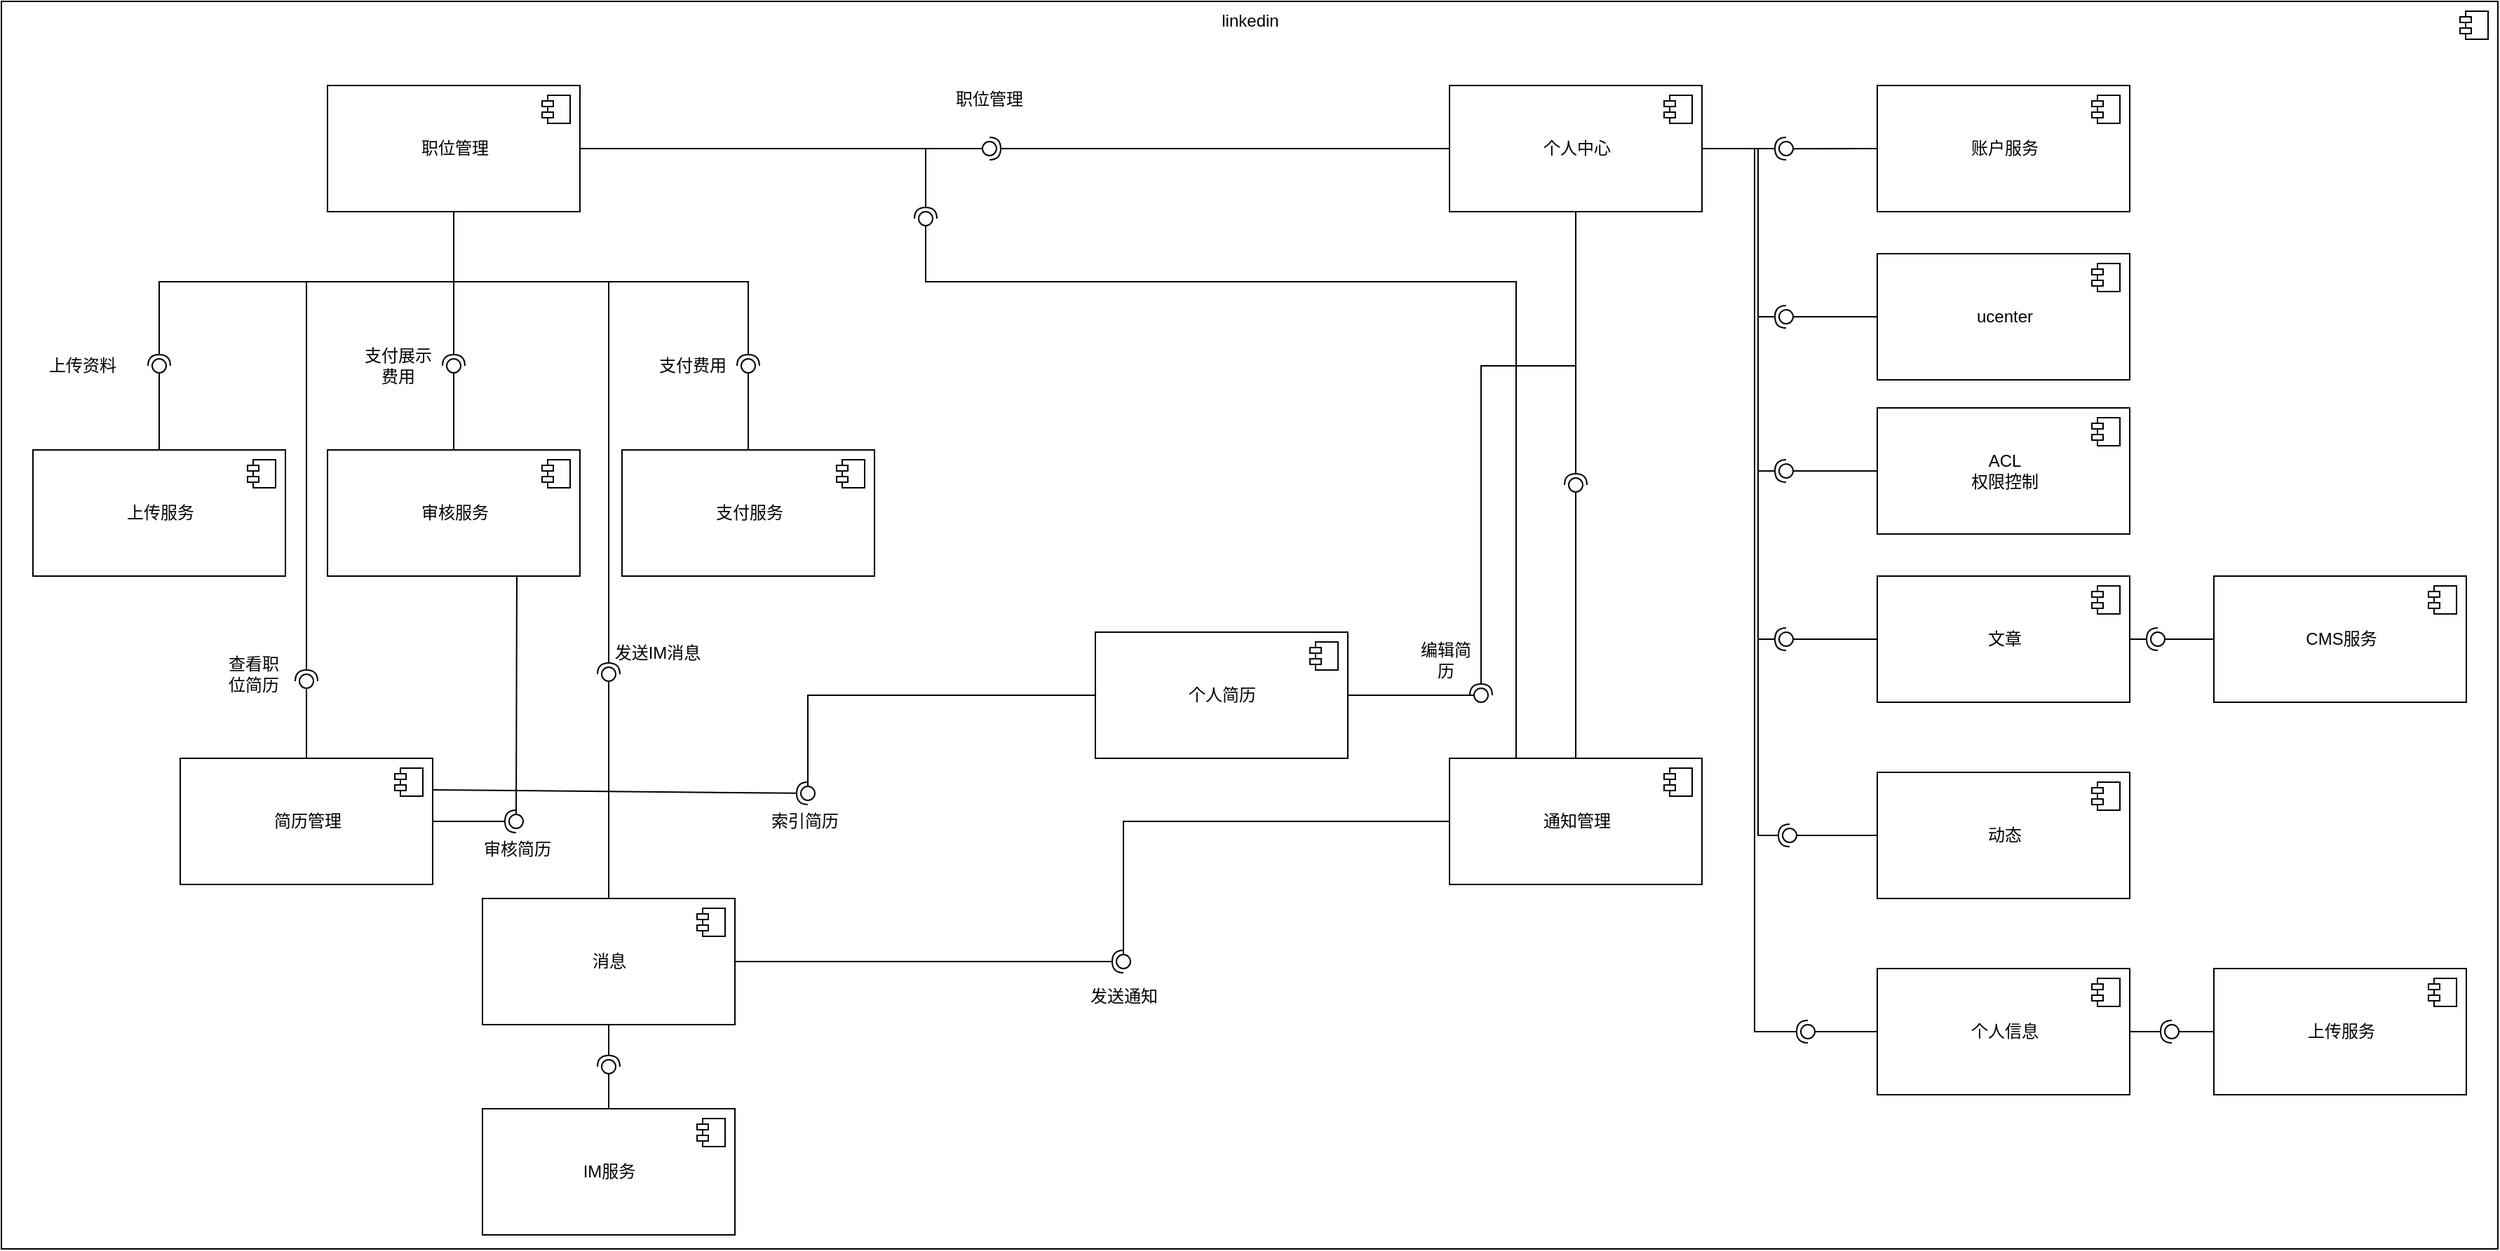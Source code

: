 <mxfile version="12.2.3" type="github" pages="1"><diagram id="pkc7CdI3vlZ87QDm7RWg" name="第 1 页"><mxGraphModel dx="2330" dy="1338" grid="1" gridSize="10" guides="1" tooltips="1" connect="1" arrows="1" fold="1" page="1" pageScale="1" pageWidth="3300" pageHeight="4681" math="0" shadow="0"><root><mxCell id="0"/><mxCell id="1" parent="0"/><mxCell id="NTapEyhdNC2iQy9_ilN--3" value="" style="html=1;" vertex="1" parent="1"><mxGeometry x="470" y="170" width="1780" height="890" as="geometry"/></mxCell><mxCell id="NTapEyhdNC2iQy9_ilN--4" value="" style="shape=component;jettyWidth=8;jettyHeight=4;" vertex="1" parent="NTapEyhdNC2iQy9_ilN--3"><mxGeometry x="1" width="20" height="20" relative="1" as="geometry"><mxPoint x="-27" y="7" as="offset"/></mxGeometry></mxCell><mxCell id="NTapEyhdNC2iQy9_ilN--5" value="linkedin" style="text;html=1;strokeColor=none;fillColor=none;align=center;verticalAlign=middle;whiteSpace=wrap;rounded=0;" vertex="1" parent="NTapEyhdNC2iQy9_ilN--3"><mxGeometry x="861.746" width="56.508" height="28.254" as="geometry"/></mxCell><mxCell id="NTapEyhdNC2iQy9_ilN--8" value="职位管理" style="html=1;" vertex="1" parent="NTapEyhdNC2iQy9_ilN--3"><mxGeometry x="232.5" y="60" width="180" height="90" as="geometry"/></mxCell><mxCell id="NTapEyhdNC2iQy9_ilN--9" value="" style="shape=component;jettyWidth=8;jettyHeight=4;" vertex="1" parent="NTapEyhdNC2iQy9_ilN--8"><mxGeometry x="1" width="20" height="20" relative="1" as="geometry"><mxPoint x="-27" y="7" as="offset"/></mxGeometry></mxCell><mxCell id="NTapEyhdNC2iQy9_ilN--10" value="上传服务" style="html=1;" vertex="1" parent="NTapEyhdNC2iQy9_ilN--3"><mxGeometry x="22.5" y="320" width="180" height="90" as="geometry"/></mxCell><mxCell id="NTapEyhdNC2iQy9_ilN--11" value="" style="shape=component;jettyWidth=8;jettyHeight=4;" vertex="1" parent="NTapEyhdNC2iQy9_ilN--10"><mxGeometry x="1" width="20" height="20" relative="1" as="geometry"><mxPoint x="-27" y="7" as="offset"/></mxGeometry></mxCell><mxCell id="NTapEyhdNC2iQy9_ilN--12" value="" style="rounded=0;orthogonalLoop=1;jettySize=auto;html=1;endArrow=none;endFill=0;exitX=0.5;exitY=0;exitDx=0;exitDy=0;" edge="1" target="NTapEyhdNC2iQy9_ilN--14" parent="NTapEyhdNC2iQy9_ilN--3" source="NTapEyhdNC2iQy9_ilN--10"><mxGeometry relative="1" as="geometry"><mxPoint x="92.5" y="260" as="sourcePoint"/></mxGeometry></mxCell><mxCell id="NTapEyhdNC2iQy9_ilN--13" value="" style="rounded=0;orthogonalLoop=1;jettySize=auto;html=1;endArrow=halfCircle;endFill=0;entryX=0.5;entryY=0.5;entryDx=0;entryDy=0;endSize=6;strokeWidth=1;exitX=0.5;exitY=1;exitDx=0;exitDy=0;edgeStyle=orthogonalEdgeStyle;" edge="1" target="NTapEyhdNC2iQy9_ilN--14" parent="NTapEyhdNC2iQy9_ilN--3" source="NTapEyhdNC2iQy9_ilN--8"><mxGeometry relative="1" as="geometry"><mxPoint x="132.5" y="260" as="sourcePoint"/><Array as="points"><mxPoint x="322" y="200"/><mxPoint x="113" y="200"/></Array></mxGeometry></mxCell><mxCell id="NTapEyhdNC2iQy9_ilN--14" value="" style="ellipse;whiteSpace=wrap;html=1;fontFamily=Helvetica;fontSize=12;fontColor=#000000;align=center;strokeColor=#000000;fillColor=#ffffff;points=[];aspect=fixed;resizable=0;" vertex="1" parent="NTapEyhdNC2iQy9_ilN--3"><mxGeometry x="107.5" y="255" width="10" height="10" as="geometry"/></mxCell><mxCell id="NTapEyhdNC2iQy9_ilN--15" value="审核服务" style="html=1;" vertex="1" parent="NTapEyhdNC2iQy9_ilN--3"><mxGeometry x="232.5" y="320" width="180" height="90" as="geometry"/></mxCell><mxCell id="NTapEyhdNC2iQy9_ilN--16" value="" style="shape=component;jettyWidth=8;jettyHeight=4;" vertex="1" parent="NTapEyhdNC2iQy9_ilN--15"><mxGeometry x="1" width="20" height="20" relative="1" as="geometry"><mxPoint x="-27" y="7" as="offset"/></mxGeometry></mxCell><mxCell id="NTapEyhdNC2iQy9_ilN--19" value="支付服务" style="html=1;" vertex="1" parent="NTapEyhdNC2iQy9_ilN--3"><mxGeometry x="442.5" y="320" width="180" height="90" as="geometry"/></mxCell><mxCell id="NTapEyhdNC2iQy9_ilN--20" value="" style="shape=component;jettyWidth=8;jettyHeight=4;" vertex="1" parent="NTapEyhdNC2iQy9_ilN--19"><mxGeometry x="1" width="20" height="20" relative="1" as="geometry"><mxPoint x="-27" y="7" as="offset"/></mxGeometry></mxCell><mxCell id="NTapEyhdNC2iQy9_ilN--21" value="" style="rounded=0;orthogonalLoop=1;jettySize=auto;html=1;endArrow=none;endFill=0;exitX=0.5;exitY=0;exitDx=0;exitDy=0;" edge="1" target="NTapEyhdNC2iQy9_ilN--23" parent="NTapEyhdNC2iQy9_ilN--3" source="NTapEyhdNC2iQy9_ilN--15"><mxGeometry relative="1" as="geometry"><mxPoint x="302.5" y="260" as="sourcePoint"/></mxGeometry></mxCell><mxCell id="NTapEyhdNC2iQy9_ilN--22" value="" style="rounded=0;orthogonalLoop=1;jettySize=auto;html=1;endArrow=halfCircle;endFill=0;entryX=0.5;entryY=0.5;entryDx=0;entryDy=0;endSize=6;strokeWidth=1;exitX=0.5;exitY=1;exitDx=0;exitDy=0;" edge="1" target="NTapEyhdNC2iQy9_ilN--23" parent="NTapEyhdNC2iQy9_ilN--3" source="NTapEyhdNC2iQy9_ilN--8"><mxGeometry relative="1" as="geometry"><mxPoint x="342.5" y="260" as="sourcePoint"/></mxGeometry></mxCell><mxCell id="NTapEyhdNC2iQy9_ilN--23" value="" style="ellipse;whiteSpace=wrap;html=1;fontFamily=Helvetica;fontSize=12;fontColor=#000000;align=center;strokeColor=#000000;fillColor=#ffffff;points=[];aspect=fixed;resizable=0;" vertex="1" parent="NTapEyhdNC2iQy9_ilN--3"><mxGeometry x="317.5" y="255" width="10" height="10" as="geometry"/></mxCell><mxCell id="NTapEyhdNC2iQy9_ilN--24" value="" style="rounded=0;orthogonalLoop=1;jettySize=auto;html=1;endArrow=none;endFill=0;exitX=0.5;exitY=0;exitDx=0;exitDy=0;" edge="1" target="NTapEyhdNC2iQy9_ilN--26" parent="NTapEyhdNC2iQy9_ilN--3" source="NTapEyhdNC2iQy9_ilN--19"><mxGeometry relative="1" as="geometry"><mxPoint x="512.5" y="260" as="sourcePoint"/></mxGeometry></mxCell><mxCell id="NTapEyhdNC2iQy9_ilN--25" value="" style="rounded=0;orthogonalLoop=1;jettySize=auto;html=1;endArrow=halfCircle;endFill=0;entryX=0.5;entryY=0.5;entryDx=0;entryDy=0;endSize=6;strokeWidth=1;exitX=0.5;exitY=1;exitDx=0;exitDy=0;edgeStyle=orthogonalEdgeStyle;" edge="1" target="NTapEyhdNC2iQy9_ilN--26" parent="NTapEyhdNC2iQy9_ilN--3" source="NTapEyhdNC2iQy9_ilN--8"><mxGeometry relative="1" as="geometry"><mxPoint x="552.5" y="260" as="sourcePoint"/><Array as="points"><mxPoint x="322" y="200"/><mxPoint x="533" y="200"/></Array></mxGeometry></mxCell><mxCell id="NTapEyhdNC2iQy9_ilN--26" value="" style="ellipse;whiteSpace=wrap;html=1;fontFamily=Helvetica;fontSize=12;fontColor=#000000;align=center;strokeColor=#000000;fillColor=#ffffff;points=[];aspect=fixed;resizable=0;" vertex="1" parent="NTapEyhdNC2iQy9_ilN--3"><mxGeometry x="527.5" y="255" width="10" height="10" as="geometry"/></mxCell><mxCell id="NTapEyhdNC2iQy9_ilN--27" value="支付展示&lt;br&gt;费用" style="text;html=1;strokeColor=none;fillColor=none;align=center;verticalAlign=middle;whiteSpace=wrap;rounded=0;" vertex="1" parent="NTapEyhdNC2iQy9_ilN--3"><mxGeometry x="247.5" y="250" width="70" height="20" as="geometry"/></mxCell><mxCell id="NTapEyhdNC2iQy9_ilN--31" value="支付费用" style="text;html=1;strokeColor=none;fillColor=none;align=center;verticalAlign=middle;whiteSpace=wrap;rounded=0;" vertex="1" parent="NTapEyhdNC2iQy9_ilN--3"><mxGeometry x="457.5" y="250" width="70" height="20" as="geometry"/></mxCell><mxCell id="NTapEyhdNC2iQy9_ilN--45" value="" style="rounded=0;orthogonalLoop=1;jettySize=auto;html=1;endArrow=none;endFill=0;exitX=1;exitY=0.5;exitDx=0;exitDy=0;" edge="1" target="NTapEyhdNC2iQy9_ilN--47" parent="NTapEyhdNC2iQy9_ilN--3" source="NTapEyhdNC2iQy9_ilN--8"><mxGeometry relative="1" as="geometry"><mxPoint x="547.5" y="105" as="sourcePoint"/></mxGeometry></mxCell><mxCell id="NTapEyhdNC2iQy9_ilN--46" value="" style="rounded=0;orthogonalLoop=1;jettySize=auto;html=1;endArrow=halfCircle;endFill=0;entryX=0.5;entryY=0.5;entryDx=0;entryDy=0;endSize=6;strokeWidth=1;exitX=0;exitY=0.5;exitDx=0;exitDy=0;" edge="1" target="NTapEyhdNC2iQy9_ilN--47" parent="NTapEyhdNC2iQy9_ilN--3" source="NTapEyhdNC2iQy9_ilN--49"><mxGeometry relative="1" as="geometry"><mxPoint x="722.5" y="105" as="sourcePoint"/></mxGeometry></mxCell><mxCell id="NTapEyhdNC2iQy9_ilN--47" value="" style="ellipse;whiteSpace=wrap;html=1;fontFamily=Helvetica;fontSize=12;fontColor=#000000;align=center;strokeColor=#000000;fillColor=#ffffff;points=[];aspect=fixed;resizable=0;" vertex="1" parent="NTapEyhdNC2iQy9_ilN--3"><mxGeometry x="699.5" y="100" width="10" height="10" as="geometry"/></mxCell><mxCell id="NTapEyhdNC2iQy9_ilN--49" value="个人中心" style="html=1;" vertex="1" parent="NTapEyhdNC2iQy9_ilN--3"><mxGeometry x="1032.5" y="60" width="180" height="90" as="geometry"/></mxCell><mxCell id="NTapEyhdNC2iQy9_ilN--50" value="" style="shape=component;jettyWidth=8;jettyHeight=4;" vertex="1" parent="NTapEyhdNC2iQy9_ilN--49"><mxGeometry x="1" width="20" height="20" relative="1" as="geometry"><mxPoint x="-27" y="7" as="offset"/></mxGeometry></mxCell><mxCell id="NTapEyhdNC2iQy9_ilN--54" value="账户服务" style="html=1;" vertex="1" parent="NTapEyhdNC2iQy9_ilN--3"><mxGeometry x="1337.5" y="60" width="180" height="90" as="geometry"/></mxCell><mxCell id="NTapEyhdNC2iQy9_ilN--55" value="" style="shape=component;jettyWidth=8;jettyHeight=4;" vertex="1" parent="NTapEyhdNC2iQy9_ilN--54"><mxGeometry x="1" width="20" height="20" relative="1" as="geometry"><mxPoint x="-27" y="7" as="offset"/></mxGeometry></mxCell><mxCell id="NTapEyhdNC2iQy9_ilN--58" value="ucenter" style="html=1;" vertex="1" parent="NTapEyhdNC2iQy9_ilN--3"><mxGeometry x="1337.5" y="180" width="180" height="90" as="geometry"/></mxCell><mxCell id="NTapEyhdNC2iQy9_ilN--59" value="" style="shape=component;jettyWidth=8;jettyHeight=4;" vertex="1" parent="NTapEyhdNC2iQy9_ilN--58"><mxGeometry x="1" width="20" height="20" relative="1" as="geometry"><mxPoint x="-27" y="7" as="offset"/></mxGeometry></mxCell><mxCell id="NTapEyhdNC2iQy9_ilN--56" value="ACL&lt;br&gt;权限控制" style="html=1;" vertex="1" parent="NTapEyhdNC2iQy9_ilN--3"><mxGeometry x="1337.5" y="290" width="180" height="90" as="geometry"/></mxCell><mxCell id="NTapEyhdNC2iQy9_ilN--57" value="" style="shape=component;jettyWidth=8;jettyHeight=4;" vertex="1" parent="NTapEyhdNC2iQy9_ilN--56"><mxGeometry x="1" width="20" height="20" relative="1" as="geometry"><mxPoint x="-27" y="7" as="offset"/></mxGeometry></mxCell><mxCell id="NTapEyhdNC2iQy9_ilN--60" value="" style="rounded=0;orthogonalLoop=1;jettySize=auto;html=1;endArrow=none;endFill=0;exitX=0;exitY=0.5;exitDx=0;exitDy=0;" edge="1" target="NTapEyhdNC2iQy9_ilN--62" parent="NTapEyhdNC2iQy9_ilN--3" source="NTapEyhdNC2iQy9_ilN--54"><mxGeometry relative="1" as="geometry"><mxPoint x="1257.5" y="125" as="sourcePoint"/></mxGeometry></mxCell><mxCell id="NTapEyhdNC2iQy9_ilN--61" value="" style="rounded=0;orthogonalLoop=1;jettySize=auto;html=1;endArrow=halfCircle;endFill=0;entryX=0.5;entryY=0.5;entryDx=0;entryDy=0;endSize=6;strokeWidth=1;exitX=1;exitY=0.5;exitDx=0;exitDy=0;" edge="1" target="NTapEyhdNC2iQy9_ilN--62" parent="NTapEyhdNC2iQy9_ilN--3" source="NTapEyhdNC2iQy9_ilN--49"><mxGeometry relative="1" as="geometry"><mxPoint x="1312.5" y="125" as="sourcePoint"/></mxGeometry></mxCell><mxCell id="NTapEyhdNC2iQy9_ilN--62" value="" style="ellipse;whiteSpace=wrap;html=1;fontFamily=Helvetica;fontSize=12;fontColor=#000000;align=center;strokeColor=#000000;fillColor=#ffffff;points=[];aspect=fixed;resizable=0;" vertex="1" parent="NTapEyhdNC2iQy9_ilN--3"><mxGeometry x="1267.5" y="100" width="10" height="10" as="geometry"/></mxCell><mxCell id="NTapEyhdNC2iQy9_ilN--63" value="" style="rounded=0;orthogonalLoop=1;jettySize=auto;html=1;endArrow=none;endFill=0;exitX=0;exitY=0.5;exitDx=0;exitDy=0;" edge="1" target="NTapEyhdNC2iQy9_ilN--65" parent="NTapEyhdNC2iQy9_ilN--3" source="NTapEyhdNC2iQy9_ilN--58"><mxGeometry relative="1" as="geometry"><mxPoint x="1252.5" y="225" as="sourcePoint"/></mxGeometry></mxCell><mxCell id="NTapEyhdNC2iQy9_ilN--64" value="" style="rounded=0;orthogonalLoop=1;jettySize=auto;html=1;endArrow=halfCircle;endFill=0;entryX=0.5;entryY=0.5;entryDx=0;entryDy=0;endSize=6;strokeWidth=1;exitX=1;exitY=0.5;exitDx=0;exitDy=0;edgeStyle=orthogonalEdgeStyle;" edge="1" target="NTapEyhdNC2iQy9_ilN--65" parent="NTapEyhdNC2iQy9_ilN--3" source="NTapEyhdNC2iQy9_ilN--49"><mxGeometry relative="1" as="geometry"><mxPoint x="1307.5" y="225" as="sourcePoint"/><Array as="points"><mxPoint x="1252.5" y="105"/><mxPoint x="1252.5" y="225"/></Array></mxGeometry></mxCell><mxCell id="NTapEyhdNC2iQy9_ilN--65" value="" style="ellipse;whiteSpace=wrap;html=1;fontFamily=Helvetica;fontSize=12;fontColor=#000000;align=center;strokeColor=#000000;fillColor=#ffffff;points=[];aspect=fixed;resizable=0;" vertex="1" parent="NTapEyhdNC2iQy9_ilN--3"><mxGeometry x="1267.5" y="220" width="10" height="10" as="geometry"/></mxCell><mxCell id="NTapEyhdNC2iQy9_ilN--66" value="" style="rounded=0;orthogonalLoop=1;jettySize=auto;html=1;endArrow=none;endFill=0;exitX=0;exitY=0.5;exitDx=0;exitDy=0;" edge="1" target="NTapEyhdNC2iQy9_ilN--68" parent="NTapEyhdNC2iQy9_ilN--3" source="NTapEyhdNC2iQy9_ilN--56"><mxGeometry relative="1" as="geometry"><mxPoint x="1257.5" y="345" as="sourcePoint"/></mxGeometry></mxCell><mxCell id="NTapEyhdNC2iQy9_ilN--67" value="" style="rounded=0;orthogonalLoop=1;jettySize=auto;html=1;endArrow=halfCircle;endFill=0;entryX=0.5;entryY=0.5;entryDx=0;entryDy=0;endSize=6;strokeWidth=1;exitX=1;exitY=0.5;exitDx=0;exitDy=0;edgeStyle=orthogonalEdgeStyle;" edge="1" target="NTapEyhdNC2iQy9_ilN--68" parent="NTapEyhdNC2iQy9_ilN--3" source="NTapEyhdNC2iQy9_ilN--49"><mxGeometry relative="1" as="geometry"><mxPoint x="1312.5" y="345" as="sourcePoint"/><Array as="points"><mxPoint x="1252.5" y="105"/><mxPoint x="1252.5" y="335"/></Array></mxGeometry></mxCell><mxCell id="NTapEyhdNC2iQy9_ilN--68" value="" style="ellipse;whiteSpace=wrap;html=1;fontFamily=Helvetica;fontSize=12;fontColor=#000000;align=center;strokeColor=#000000;fillColor=#ffffff;points=[];aspect=fixed;resizable=0;" vertex="1" parent="NTapEyhdNC2iQy9_ilN--3"><mxGeometry x="1267.5" y="330" width="10" height="10" as="geometry"/></mxCell><mxCell id="NTapEyhdNC2iQy9_ilN--69" value="文章" style="html=1;" vertex="1" parent="NTapEyhdNC2iQy9_ilN--3"><mxGeometry x="1337.5" y="410" width="180" height="90" as="geometry"/></mxCell><mxCell id="NTapEyhdNC2iQy9_ilN--70" value="" style="shape=component;jettyWidth=8;jettyHeight=4;" vertex="1" parent="NTapEyhdNC2iQy9_ilN--69"><mxGeometry x="1" width="20" height="20" relative="1" as="geometry"><mxPoint x="-27" y="7" as="offset"/></mxGeometry></mxCell><mxCell id="NTapEyhdNC2iQy9_ilN--71" value="" style="rounded=0;orthogonalLoop=1;jettySize=auto;html=1;endArrow=none;endFill=0;exitX=0;exitY=0.5;exitDx=0;exitDy=0;" edge="1" target="NTapEyhdNC2iQy9_ilN--73" parent="NTapEyhdNC2iQy9_ilN--3" source="NTapEyhdNC2iQy9_ilN--69"><mxGeometry relative="1" as="geometry"><mxPoint x="1257.5" y="450" as="sourcePoint"/></mxGeometry></mxCell><mxCell id="NTapEyhdNC2iQy9_ilN--72" value="" style="rounded=0;orthogonalLoop=1;jettySize=auto;html=1;endArrow=halfCircle;endFill=0;entryX=0.5;entryY=0.5;entryDx=0;entryDy=0;endSize=6;strokeWidth=1;exitX=1;exitY=0.5;exitDx=0;exitDy=0;edgeStyle=orthogonalEdgeStyle;" edge="1" target="NTapEyhdNC2iQy9_ilN--73" parent="NTapEyhdNC2iQy9_ilN--3" source="NTapEyhdNC2iQy9_ilN--49"><mxGeometry relative="1" as="geometry"><mxPoint x="1312.5" y="450" as="sourcePoint"/><Array as="points"><mxPoint x="1252.5" y="105"/><mxPoint x="1252.5" y="455"/></Array></mxGeometry></mxCell><mxCell id="NTapEyhdNC2iQy9_ilN--73" value="" style="ellipse;whiteSpace=wrap;html=1;fontFamily=Helvetica;fontSize=12;fontColor=#000000;align=center;strokeColor=#000000;fillColor=#ffffff;points=[];aspect=fixed;resizable=0;" vertex="1" parent="NTapEyhdNC2iQy9_ilN--3"><mxGeometry x="1267.5" y="450" width="10" height="10" as="geometry"/></mxCell><mxCell id="NTapEyhdNC2iQy9_ilN--74" value="CMS服务" style="html=1;" vertex="1" parent="NTapEyhdNC2iQy9_ilN--3"><mxGeometry x="1577.5" y="410" width="180" height="90" as="geometry"/></mxCell><mxCell id="NTapEyhdNC2iQy9_ilN--75" value="" style="shape=component;jettyWidth=8;jettyHeight=4;" vertex="1" parent="NTapEyhdNC2iQy9_ilN--74"><mxGeometry x="1" width="20" height="20" relative="1" as="geometry"><mxPoint x="-27" y="7" as="offset"/></mxGeometry></mxCell><mxCell id="NTapEyhdNC2iQy9_ilN--76" value="" style="rounded=0;orthogonalLoop=1;jettySize=auto;html=1;endArrow=none;endFill=0;exitX=0;exitY=0.5;exitDx=0;exitDy=0;" edge="1" target="NTapEyhdNC2iQy9_ilN--78" parent="NTapEyhdNC2iQy9_ilN--3" source="NTapEyhdNC2iQy9_ilN--74"><mxGeometry relative="1" as="geometry"><mxPoint x="1532.5" y="535" as="sourcePoint"/></mxGeometry></mxCell><mxCell id="NTapEyhdNC2iQy9_ilN--77" value="" style="rounded=0;orthogonalLoop=1;jettySize=auto;html=1;endArrow=halfCircle;endFill=0;entryX=0.5;entryY=0.5;entryDx=0;entryDy=0;endSize=6;strokeWidth=1;exitX=1;exitY=0.5;exitDx=0;exitDy=0;" edge="1" target="NTapEyhdNC2iQy9_ilN--78" parent="NTapEyhdNC2iQy9_ilN--3" source="NTapEyhdNC2iQy9_ilN--69"><mxGeometry relative="1" as="geometry"><mxPoint x="1572.5" y="535" as="sourcePoint"/></mxGeometry></mxCell><mxCell id="NTapEyhdNC2iQy9_ilN--78" value="" style="ellipse;whiteSpace=wrap;html=1;fontFamily=Helvetica;fontSize=12;fontColor=#000000;align=center;strokeColor=#000000;fillColor=#ffffff;points=[];aspect=fixed;resizable=0;" vertex="1" parent="NTapEyhdNC2iQy9_ilN--3"><mxGeometry x="1532.5" y="450" width="10" height="10" as="geometry"/></mxCell><mxCell id="NTapEyhdNC2iQy9_ilN--79" value="动态" style="html=1;" vertex="1" parent="NTapEyhdNC2iQy9_ilN--3"><mxGeometry x="1337.5" y="550" width="180" height="90" as="geometry"/></mxCell><mxCell id="NTapEyhdNC2iQy9_ilN--80" value="" style="shape=component;jettyWidth=8;jettyHeight=4;" vertex="1" parent="NTapEyhdNC2iQy9_ilN--79"><mxGeometry x="1" width="20" height="20" relative="1" as="geometry"><mxPoint x="-27" y="7" as="offset"/></mxGeometry></mxCell><mxCell id="NTapEyhdNC2iQy9_ilN--81" value="" style="rounded=0;orthogonalLoop=1;jettySize=auto;html=1;endArrow=none;endFill=0;exitX=0;exitY=0.5;exitDx=0;exitDy=0;" edge="1" target="NTapEyhdNC2iQy9_ilN--83" parent="NTapEyhdNC2iQy9_ilN--3" source="NTapEyhdNC2iQy9_ilN--79"><mxGeometry relative="1" as="geometry"><mxPoint x="1237.5" y="595" as="sourcePoint"/></mxGeometry></mxCell><mxCell id="NTapEyhdNC2iQy9_ilN--82" value="" style="rounded=0;orthogonalLoop=1;jettySize=auto;html=1;endArrow=halfCircle;endFill=0;entryX=0.5;entryY=0.5;entryDx=0;entryDy=0;endSize=6;strokeWidth=1;exitX=1;exitY=0.5;exitDx=0;exitDy=0;edgeStyle=orthogonalEdgeStyle;" edge="1" target="NTapEyhdNC2iQy9_ilN--83" parent="NTapEyhdNC2iQy9_ilN--3" source="NTapEyhdNC2iQy9_ilN--49"><mxGeometry relative="1" as="geometry"><mxPoint x="1277.5" y="595" as="sourcePoint"/><Array as="points"><mxPoint x="1252.5" y="105"/><mxPoint x="1252.5" y="595"/></Array></mxGeometry></mxCell><mxCell id="NTapEyhdNC2iQy9_ilN--83" value="" style="ellipse;whiteSpace=wrap;html=1;fontFamily=Helvetica;fontSize=12;fontColor=#000000;align=center;strokeColor=#000000;fillColor=#ffffff;points=[];aspect=fixed;resizable=0;" vertex="1" parent="NTapEyhdNC2iQy9_ilN--3"><mxGeometry x="1270" y="590" width="10" height="10" as="geometry"/></mxCell><mxCell id="NTapEyhdNC2iQy9_ilN--84" value="个人简历" style="html=1;" vertex="1" parent="NTapEyhdNC2iQy9_ilN--3"><mxGeometry x="780" y="450" width="180" height="90" as="geometry"/></mxCell><mxCell id="NTapEyhdNC2iQy9_ilN--85" value="" style="shape=component;jettyWidth=8;jettyHeight=4;" vertex="1" parent="NTapEyhdNC2iQy9_ilN--84"><mxGeometry x="1" width="20" height="20" relative="1" as="geometry"><mxPoint x="-27" y="7" as="offset"/></mxGeometry></mxCell><mxCell id="NTapEyhdNC2iQy9_ilN--86" value="" style="rounded=0;orthogonalLoop=1;jettySize=auto;html=1;endArrow=none;endFill=0;" edge="1" target="NTapEyhdNC2iQy9_ilN--88" parent="NTapEyhdNC2iQy9_ilN--3" source="NTapEyhdNC2iQy9_ilN--84"><mxGeometry relative="1" as="geometry"><mxPoint x="1002.5" y="230" as="sourcePoint"/></mxGeometry></mxCell><mxCell id="NTapEyhdNC2iQy9_ilN--87" value="" style="rounded=0;orthogonalLoop=1;jettySize=auto;html=1;endArrow=halfCircle;endFill=0;entryX=0.5;entryY=0.5;entryDx=0;entryDy=0;endSize=6;strokeWidth=1;exitX=0.5;exitY=1;exitDx=0;exitDy=0;edgeStyle=orthogonalEdgeStyle;" edge="1" target="NTapEyhdNC2iQy9_ilN--88" parent="NTapEyhdNC2iQy9_ilN--3" source="NTapEyhdNC2iQy9_ilN--49"><mxGeometry relative="1" as="geometry"><mxPoint x="1042.5" y="230" as="sourcePoint"/><Array as="points"><mxPoint x="1122" y="260"/><mxPoint x="1055" y="260"/></Array></mxGeometry></mxCell><mxCell id="NTapEyhdNC2iQy9_ilN--88" value="" style="ellipse;whiteSpace=wrap;html=1;fontFamily=Helvetica;fontSize=12;fontColor=#000000;align=center;strokeColor=#000000;fillColor=#ffffff;points=[];aspect=fixed;resizable=0;" vertex="1" parent="NTapEyhdNC2iQy9_ilN--3"><mxGeometry x="1050" y="490" width="10" height="10" as="geometry"/></mxCell><mxCell id="NTapEyhdNC2iQy9_ilN--92" value="通知管理" style="html=1;" vertex="1" parent="NTapEyhdNC2iQy9_ilN--3"><mxGeometry x="1032.5" y="540" width="180" height="90" as="geometry"/></mxCell><mxCell id="NTapEyhdNC2iQy9_ilN--93" value="" style="shape=component;jettyWidth=8;jettyHeight=4;" vertex="1" parent="NTapEyhdNC2iQy9_ilN--92"><mxGeometry x="1" width="20" height="20" relative="1" as="geometry"><mxPoint x="-27" y="7" as="offset"/></mxGeometry></mxCell><mxCell id="NTapEyhdNC2iQy9_ilN--94" value="" style="rounded=0;orthogonalLoop=1;jettySize=auto;html=1;endArrow=none;endFill=0;exitX=0.5;exitY=0;exitDx=0;exitDy=0;" edge="1" target="NTapEyhdNC2iQy9_ilN--96" parent="NTapEyhdNC2iQy9_ilN--3" source="NTapEyhdNC2iQy9_ilN--92"><mxGeometry relative="1" as="geometry"><mxPoint x="1102.5" y="545" as="sourcePoint"/></mxGeometry></mxCell><mxCell id="NTapEyhdNC2iQy9_ilN--95" value="" style="rounded=0;orthogonalLoop=1;jettySize=auto;html=1;endArrow=halfCircle;endFill=0;entryX=0.5;entryY=0.5;entryDx=0;entryDy=0;endSize=6;strokeWidth=1;exitX=0.5;exitY=1;exitDx=0;exitDy=0;" edge="1" target="NTapEyhdNC2iQy9_ilN--96" parent="NTapEyhdNC2iQy9_ilN--3" source="NTapEyhdNC2iQy9_ilN--49"><mxGeometry relative="1" as="geometry"><mxPoint x="1142.5" y="545" as="sourcePoint"/></mxGeometry></mxCell><mxCell id="NTapEyhdNC2iQy9_ilN--96" value="" style="ellipse;whiteSpace=wrap;html=1;fontFamily=Helvetica;fontSize=12;fontColor=#000000;align=center;strokeColor=#000000;fillColor=#ffffff;points=[];aspect=fixed;resizable=0;" vertex="1" parent="NTapEyhdNC2iQy9_ilN--3"><mxGeometry x="1117.5" y="340" width="10" height="10" as="geometry"/></mxCell><mxCell id="NTapEyhdNC2iQy9_ilN--97" value="简历管理" style="html=1;" vertex="1" parent="NTapEyhdNC2iQy9_ilN--3"><mxGeometry x="127.5" y="540" width="180" height="90" as="geometry"/></mxCell><mxCell id="NTapEyhdNC2iQy9_ilN--98" value="" style="shape=component;jettyWidth=8;jettyHeight=4;" vertex="1" parent="NTapEyhdNC2iQy9_ilN--97"><mxGeometry x="1" width="20" height="20" relative="1" as="geometry"><mxPoint x="-27" y="7" as="offset"/></mxGeometry></mxCell><mxCell id="NTapEyhdNC2iQy9_ilN--99" value="" style="rounded=0;orthogonalLoop=1;jettySize=auto;html=1;endArrow=none;endFill=0;exitX=0.5;exitY=0;exitDx=0;exitDy=0;" edge="1" target="NTapEyhdNC2iQy9_ilN--101" parent="NTapEyhdNC2iQy9_ilN--3" source="NTapEyhdNC2iQy9_ilN--97"><mxGeometry relative="1" as="geometry"><mxPoint x="192.5" y="485" as="sourcePoint"/></mxGeometry></mxCell><mxCell id="NTapEyhdNC2iQy9_ilN--100" value="" style="rounded=0;orthogonalLoop=1;jettySize=auto;html=1;endArrow=halfCircle;endFill=0;entryX=0.5;entryY=0.5;entryDx=0;entryDy=0;endSize=6;strokeWidth=1;exitX=0.5;exitY=1;exitDx=0;exitDy=0;edgeStyle=orthogonalEdgeStyle;" edge="1" target="NTapEyhdNC2iQy9_ilN--101" parent="NTapEyhdNC2iQy9_ilN--3" source="NTapEyhdNC2iQy9_ilN--8"><mxGeometry relative="1" as="geometry"><mxPoint x="232.5" y="485" as="sourcePoint"/><Array as="points"><mxPoint x="322.5" y="200"/><mxPoint x="217.5" y="200"/></Array></mxGeometry></mxCell><mxCell id="NTapEyhdNC2iQy9_ilN--101" value="" style="ellipse;whiteSpace=wrap;html=1;fontFamily=Helvetica;fontSize=12;fontColor=#000000;align=center;strokeColor=#000000;fillColor=#ffffff;points=[];aspect=fixed;resizable=0;" vertex="1" parent="NTapEyhdNC2iQy9_ilN--3"><mxGeometry x="212.5" y="480" width="10" height="10" as="geometry"/></mxCell><mxCell id="NTapEyhdNC2iQy9_ilN--104" value="" style="rounded=0;orthogonalLoop=1;jettySize=auto;html=1;endArrow=none;endFill=0;exitX=0.75;exitY=1;exitDx=0;exitDy=0;" edge="1" target="NTapEyhdNC2iQy9_ilN--106" parent="NTapEyhdNC2iQy9_ilN--3" source="NTapEyhdNC2iQy9_ilN--15"><mxGeometry relative="1" as="geometry"><mxPoint x="462.5" y="575" as="sourcePoint"/></mxGeometry></mxCell><mxCell id="NTapEyhdNC2iQy9_ilN--105" value="" style="rounded=0;orthogonalLoop=1;jettySize=auto;html=1;endArrow=halfCircle;endFill=0;entryX=0.5;entryY=0.5;entryDx=0;entryDy=0;endSize=6;strokeWidth=1;exitX=1;exitY=0.5;exitDx=0;exitDy=0;" edge="1" target="NTapEyhdNC2iQy9_ilN--106" parent="NTapEyhdNC2iQy9_ilN--3" source="NTapEyhdNC2iQy9_ilN--97"><mxGeometry relative="1" as="geometry"><mxPoint x="502.5" y="575" as="sourcePoint"/></mxGeometry></mxCell><mxCell id="NTapEyhdNC2iQy9_ilN--106" value="" style="ellipse;whiteSpace=wrap;html=1;fontFamily=Helvetica;fontSize=12;fontColor=#000000;align=center;strokeColor=#000000;fillColor=#ffffff;points=[];aspect=fixed;resizable=0;" vertex="1" parent="NTapEyhdNC2iQy9_ilN--3"><mxGeometry x="362" y="580" width="10" height="10" as="geometry"/></mxCell><mxCell id="NTapEyhdNC2iQy9_ilN--107" value="审核简历" style="text;html=1;strokeColor=none;fillColor=none;align=center;verticalAlign=middle;whiteSpace=wrap;rounded=0;" vertex="1" parent="NTapEyhdNC2iQy9_ilN--3"><mxGeometry x="327.5" y="595" width="80" height="20" as="geometry"/></mxCell><mxCell id="NTapEyhdNC2iQy9_ilN--108" value="职位管理" style="text;html=1;strokeColor=none;fillColor=none;align=center;verticalAlign=middle;whiteSpace=wrap;rounded=0;" vertex="1" parent="NTapEyhdNC2iQy9_ilN--3"><mxGeometry x="658" y="60" width="93" height="20" as="geometry"/></mxCell><mxCell id="NTapEyhdNC2iQy9_ilN--192" value="" style="rounded=0;orthogonalLoop=1;jettySize=auto;html=1;endArrow=none;endFill=0;exitX=0.5;exitY=0;exitDx=0;exitDy=0;edgeStyle=orthogonalEdgeStyle;" edge="1" target="NTapEyhdNC2iQy9_ilN--194" parent="NTapEyhdNC2iQy9_ilN--3" source="NTapEyhdNC2iQy9_ilN--92"><mxGeometry relative="1" as="geometry"><mxPoint x="652.5" y="425" as="sourcePoint"/><Array as="points"><mxPoint x="1080" y="540"/><mxPoint x="1080" y="200"/><mxPoint x="659" y="200"/></Array></mxGeometry></mxCell><mxCell id="NTapEyhdNC2iQy9_ilN--193" value="" style="rounded=0;orthogonalLoop=1;jettySize=auto;html=1;endArrow=halfCircle;endFill=0;entryX=0.5;entryY=0.5;entryDx=0;entryDy=0;endSize=6;strokeWidth=1;exitX=1;exitY=0.5;exitDx=0;exitDy=0;edgeStyle=orthogonalEdgeStyle;" edge="1" target="NTapEyhdNC2iQy9_ilN--194" parent="NTapEyhdNC2iQy9_ilN--3" source="NTapEyhdNC2iQy9_ilN--8"><mxGeometry relative="1" as="geometry"><mxPoint x="692.5" y="425" as="sourcePoint"/><Array as="points"><mxPoint x="658.5" y="105"/></Array></mxGeometry></mxCell><mxCell id="NTapEyhdNC2iQy9_ilN--194" value="" style="ellipse;whiteSpace=wrap;html=1;fontFamily=Helvetica;fontSize=12;fontColor=#000000;align=center;strokeColor=#000000;fillColor=#ffffff;points=[];aspect=fixed;resizable=0;" vertex="1" parent="NTapEyhdNC2iQy9_ilN--3"><mxGeometry x="654" y="150" width="10" height="10" as="geometry"/></mxCell><mxCell id="NTapEyhdNC2iQy9_ilN--28" value="上传资料" style="text;html=1;strokeColor=none;fillColor=none;align=center;verticalAlign=middle;whiteSpace=wrap;rounded=0;" vertex="1" parent="NTapEyhdNC2iQy9_ilN--3"><mxGeometry x="22.5" y="250" width="70" height="20" as="geometry"/></mxCell><mxCell id="NTapEyhdNC2iQy9_ilN--195" value="消息" style="html=1;" vertex="1" parent="NTapEyhdNC2iQy9_ilN--3"><mxGeometry x="343" y="640" width="180" height="90" as="geometry"/></mxCell><mxCell id="NTapEyhdNC2iQy9_ilN--196" value="" style="shape=component;jettyWidth=8;jettyHeight=4;" vertex="1" parent="NTapEyhdNC2iQy9_ilN--195"><mxGeometry x="1" width="20" height="20" relative="1" as="geometry"><mxPoint x="-27" y="7" as="offset"/></mxGeometry></mxCell><mxCell id="NTapEyhdNC2iQy9_ilN--197" value="IM服务" style="html=1;" vertex="1" parent="NTapEyhdNC2iQy9_ilN--3"><mxGeometry x="343" y="790" width="180" height="90" as="geometry"/></mxCell><mxCell id="NTapEyhdNC2iQy9_ilN--198" value="" style="shape=component;jettyWidth=8;jettyHeight=4;" vertex="1" parent="NTapEyhdNC2iQy9_ilN--197"><mxGeometry x="1" width="20" height="20" relative="1" as="geometry"><mxPoint x="-27" y="7" as="offset"/></mxGeometry></mxCell><mxCell id="NTapEyhdNC2iQy9_ilN--199" value="" style="rounded=0;orthogonalLoop=1;jettySize=auto;html=1;endArrow=none;endFill=0;exitX=0.5;exitY=0;exitDx=0;exitDy=0;" edge="1" target="NTapEyhdNC2iQy9_ilN--201" parent="NTapEyhdNC2iQy9_ilN--3" source="NTapEyhdNC2iQy9_ilN--197"><mxGeometry relative="1" as="geometry"><mxPoint x="423" y="760" as="sourcePoint"/></mxGeometry></mxCell><mxCell id="NTapEyhdNC2iQy9_ilN--200" value="" style="rounded=0;orthogonalLoop=1;jettySize=auto;html=1;endArrow=halfCircle;endFill=0;entryX=0.5;entryY=0.5;entryDx=0;entryDy=0;endSize=6;strokeWidth=1;exitX=0.5;exitY=1;exitDx=0;exitDy=0;" edge="1" target="NTapEyhdNC2iQy9_ilN--201" parent="NTapEyhdNC2iQy9_ilN--3" source="NTapEyhdNC2iQy9_ilN--195"><mxGeometry relative="1" as="geometry"><mxPoint x="463" y="760" as="sourcePoint"/></mxGeometry></mxCell><mxCell id="NTapEyhdNC2iQy9_ilN--201" value="" style="ellipse;whiteSpace=wrap;html=1;fontFamily=Helvetica;fontSize=12;fontColor=#000000;align=center;strokeColor=#000000;fillColor=#ffffff;points=[];aspect=fixed;resizable=0;" vertex="1" parent="NTapEyhdNC2iQy9_ilN--3"><mxGeometry x="428" y="755" width="10" height="10" as="geometry"/></mxCell><mxCell id="NTapEyhdNC2iQy9_ilN--202" value="" style="rounded=0;orthogonalLoop=1;jettySize=auto;html=1;endArrow=none;endFill=0;exitX=0.5;exitY=0;exitDx=0;exitDy=0;" edge="1" target="NTapEyhdNC2iQy9_ilN--204" parent="NTapEyhdNC2iQy9_ilN--3" source="NTapEyhdNC2iQy9_ilN--195"><mxGeometry relative="1" as="geometry"><mxPoint x="413" y="480" as="sourcePoint"/></mxGeometry></mxCell><mxCell id="NTapEyhdNC2iQy9_ilN--203" value="" style="rounded=0;orthogonalLoop=1;jettySize=auto;html=1;endArrow=halfCircle;endFill=0;entryX=0.5;entryY=0.5;entryDx=0;entryDy=0;endSize=6;strokeWidth=1;exitX=0.5;exitY=1;exitDx=0;exitDy=0;edgeStyle=orthogonalEdgeStyle;" edge="1" target="NTapEyhdNC2iQy9_ilN--204" parent="NTapEyhdNC2iQy9_ilN--3" source="NTapEyhdNC2iQy9_ilN--8"><mxGeometry relative="1" as="geometry"><mxPoint x="453" y="480" as="sourcePoint"/><Array as="points"><mxPoint x="322" y="200"/><mxPoint x="433" y="200"/></Array></mxGeometry></mxCell><mxCell id="NTapEyhdNC2iQy9_ilN--204" value="" style="ellipse;whiteSpace=wrap;html=1;fontFamily=Helvetica;fontSize=12;fontColor=#000000;align=center;strokeColor=#000000;fillColor=#ffffff;points=[];aspect=fixed;resizable=0;" vertex="1" parent="NTapEyhdNC2iQy9_ilN--3"><mxGeometry x="428" y="475" width="10" height="10" as="geometry"/></mxCell><mxCell id="NTapEyhdNC2iQy9_ilN--205" value="" style="rounded=0;orthogonalLoop=1;jettySize=auto;html=1;endArrow=none;endFill=0;exitX=0;exitY=0.5;exitDx=0;exitDy=0;edgeStyle=orthogonalEdgeStyle;" edge="1" target="NTapEyhdNC2iQy9_ilN--207" parent="NTapEyhdNC2iQy9_ilN--3" source="NTapEyhdNC2iQy9_ilN--92"><mxGeometry relative="1" as="geometry"><mxPoint x="780" y="685" as="sourcePoint"/></mxGeometry></mxCell><mxCell id="NTapEyhdNC2iQy9_ilN--206" value="" style="rounded=0;orthogonalLoop=1;jettySize=auto;html=1;endArrow=halfCircle;endFill=0;entryX=0.5;entryY=0.5;entryDx=0;entryDy=0;endSize=6;strokeWidth=1;exitX=1;exitY=0.5;exitDx=0;exitDy=0;" edge="1" target="NTapEyhdNC2iQy9_ilN--207" parent="NTapEyhdNC2iQy9_ilN--3" source="NTapEyhdNC2iQy9_ilN--195"><mxGeometry relative="1" as="geometry"><mxPoint x="830" y="685" as="sourcePoint"/></mxGeometry></mxCell><mxCell id="NTapEyhdNC2iQy9_ilN--207" value="" style="ellipse;whiteSpace=wrap;html=1;fontFamily=Helvetica;fontSize=12;fontColor=#000000;align=center;strokeColor=#000000;fillColor=#ffffff;points=[];aspect=fixed;resizable=0;" vertex="1" parent="NTapEyhdNC2iQy9_ilN--3"><mxGeometry x="795" y="680" width="10" height="10" as="geometry"/></mxCell><mxCell id="NTapEyhdNC2iQy9_ilN--209" value="发送通知" style="text;html=1;strokeColor=none;fillColor=none;align=center;verticalAlign=middle;whiteSpace=wrap;rounded=0;" vertex="1" parent="NTapEyhdNC2iQy9_ilN--3"><mxGeometry x="772.5" y="700" width="55" height="20" as="geometry"/></mxCell><mxCell id="NTapEyhdNC2iQy9_ilN--210" value="" style="rounded=0;orthogonalLoop=1;jettySize=auto;html=1;endArrow=none;endFill=0;exitX=0;exitY=0.5;exitDx=0;exitDy=0;edgeStyle=orthogonalEdgeStyle;" edge="1" target="NTapEyhdNC2iQy9_ilN--212" parent="NTapEyhdNC2iQy9_ilN--3" source="NTapEyhdNC2iQy9_ilN--84"><mxGeometry relative="1" as="geometry"><mxPoint x="550" y="550" as="sourcePoint"/></mxGeometry></mxCell><mxCell id="NTapEyhdNC2iQy9_ilN--211" value="" style="rounded=0;orthogonalLoop=1;jettySize=auto;html=1;endArrow=halfCircle;endFill=0;entryX=0.5;entryY=0.5;entryDx=0;entryDy=0;endSize=6;strokeWidth=1;exitX=1;exitY=0.25;exitDx=0;exitDy=0;" edge="1" target="NTapEyhdNC2iQy9_ilN--212" parent="NTapEyhdNC2iQy9_ilN--3" source="NTapEyhdNC2iQy9_ilN--97"><mxGeometry relative="1" as="geometry"><mxPoint x="590" y="550" as="sourcePoint"/></mxGeometry></mxCell><mxCell id="NTapEyhdNC2iQy9_ilN--212" value="" style="ellipse;whiteSpace=wrap;html=1;fontFamily=Helvetica;fontSize=12;fontColor=#000000;align=center;strokeColor=#000000;fillColor=#ffffff;points=[];aspect=fixed;resizable=0;" vertex="1" parent="NTapEyhdNC2iQy9_ilN--3"><mxGeometry x="570" y="560" width="10" height="10" as="geometry"/></mxCell><mxCell id="NTapEyhdNC2iQy9_ilN--213" value="索引简历" style="text;html=1;strokeColor=none;fillColor=none;align=center;verticalAlign=middle;whiteSpace=wrap;rounded=0;" vertex="1" parent="NTapEyhdNC2iQy9_ilN--3"><mxGeometry x="537.5" y="575" width="70" height="20" as="geometry"/></mxCell><mxCell id="NTapEyhdNC2iQy9_ilN--214" value="发送IM消息" style="text;html=1;strokeColor=none;fillColor=none;align=center;verticalAlign=middle;whiteSpace=wrap;rounded=0;" vertex="1" parent="NTapEyhdNC2iQy9_ilN--3"><mxGeometry x="433" y="455" width="70" height="20" as="geometry"/></mxCell><mxCell id="NTapEyhdNC2iQy9_ilN--215" value="查看职位简历" style="text;html=1;strokeColor=none;fillColor=none;align=center;verticalAlign=middle;whiteSpace=wrap;rounded=0;" vertex="1" parent="NTapEyhdNC2iQy9_ilN--3"><mxGeometry x="160" y="470" width="40" height="20" as="geometry"/></mxCell><mxCell id="NTapEyhdNC2iQy9_ilN--216" value="编辑简历" style="text;html=1;strokeColor=none;fillColor=none;align=center;verticalAlign=middle;whiteSpace=wrap;rounded=0;" vertex="1" parent="NTapEyhdNC2iQy9_ilN--3"><mxGeometry x="1010" y="460" width="40" height="20" as="geometry"/></mxCell><mxCell id="NTapEyhdNC2iQy9_ilN--217" value="个人信息" style="html=1;" vertex="1" parent="NTapEyhdNC2iQy9_ilN--3"><mxGeometry x="1337.5" y="690" width="180" height="90" as="geometry"/></mxCell><mxCell id="NTapEyhdNC2iQy9_ilN--218" value="" style="shape=component;jettyWidth=8;jettyHeight=4;" vertex="1" parent="NTapEyhdNC2iQy9_ilN--217"><mxGeometry x="1" width="20" height="20" relative="1" as="geometry"><mxPoint x="-27" y="7" as="offset"/></mxGeometry></mxCell><mxCell id="NTapEyhdNC2iQy9_ilN--222" value="" style="rounded=0;orthogonalLoop=1;jettySize=auto;html=1;endArrow=none;endFill=0;exitX=0;exitY=0.5;exitDx=0;exitDy=0;" edge="1" target="NTapEyhdNC2iQy9_ilN--224" parent="NTapEyhdNC2iQy9_ilN--3" source="NTapEyhdNC2iQy9_ilN--217"><mxGeometry relative="1" as="geometry"><mxPoint x="1268" y="735" as="sourcePoint"/></mxGeometry></mxCell><mxCell id="NTapEyhdNC2iQy9_ilN--223" value="" style="rounded=0;orthogonalLoop=1;jettySize=auto;html=1;endArrow=halfCircle;endFill=0;entryX=0.5;entryY=0.5;entryDx=0;entryDy=0;endSize=6;strokeWidth=1;exitX=1;exitY=0.5;exitDx=0;exitDy=0;edgeStyle=orthogonalEdgeStyle;" edge="1" target="NTapEyhdNC2iQy9_ilN--224" parent="NTapEyhdNC2iQy9_ilN--3" source="NTapEyhdNC2iQy9_ilN--49"><mxGeometry relative="1" as="geometry"><mxPoint x="1308" y="735" as="sourcePoint"/><Array as="points"><mxPoint x="1250" y="105"/><mxPoint x="1250" y="735"/></Array></mxGeometry></mxCell><mxCell id="NTapEyhdNC2iQy9_ilN--224" value="" style="ellipse;whiteSpace=wrap;html=1;fontFamily=Helvetica;fontSize=12;fontColor=#000000;align=center;strokeColor=#000000;fillColor=#ffffff;points=[];aspect=fixed;resizable=0;" vertex="1" parent="NTapEyhdNC2iQy9_ilN--3"><mxGeometry x="1283" y="730" width="10" height="10" as="geometry"/></mxCell><mxCell id="NTapEyhdNC2iQy9_ilN--225" value="上传服务" style="html=1;" vertex="1" parent="NTapEyhdNC2iQy9_ilN--3"><mxGeometry x="1577.5" y="690" width="180" height="90" as="geometry"/></mxCell><mxCell id="NTapEyhdNC2iQy9_ilN--226" value="" style="shape=component;jettyWidth=8;jettyHeight=4;" vertex="1" parent="NTapEyhdNC2iQy9_ilN--225"><mxGeometry x="1" width="20" height="20" relative="1" as="geometry"><mxPoint x="-27" y="7" as="offset"/></mxGeometry></mxCell><mxCell id="NTapEyhdNC2iQy9_ilN--227" value="" style="rounded=0;orthogonalLoop=1;jettySize=auto;html=1;endArrow=none;endFill=0;exitX=0;exitY=0.5;exitDx=0;exitDy=0;" edge="1" target="NTapEyhdNC2iQy9_ilN--229" parent="NTapEyhdNC2iQy9_ilN--3" source="NTapEyhdNC2iQy9_ilN--225"><mxGeometry relative="1" as="geometry"><mxPoint x="1533" y="795" as="sourcePoint"/></mxGeometry></mxCell><mxCell id="NTapEyhdNC2iQy9_ilN--228" value="" style="rounded=0;orthogonalLoop=1;jettySize=auto;html=1;endArrow=halfCircle;endFill=0;entryX=0.5;entryY=0.5;entryDx=0;entryDy=0;endSize=6;strokeWidth=1;exitX=1;exitY=0.5;exitDx=0;exitDy=0;" edge="1" target="NTapEyhdNC2iQy9_ilN--229" parent="NTapEyhdNC2iQy9_ilN--3" source="NTapEyhdNC2iQy9_ilN--217"><mxGeometry relative="1" as="geometry"><mxPoint x="1573" y="795" as="sourcePoint"/></mxGeometry></mxCell><mxCell id="NTapEyhdNC2iQy9_ilN--229" value="" style="ellipse;whiteSpace=wrap;html=1;fontFamily=Helvetica;fontSize=12;fontColor=#000000;align=center;strokeColor=#000000;fillColor=#ffffff;points=[];aspect=fixed;resizable=0;" vertex="1" parent="NTapEyhdNC2iQy9_ilN--3"><mxGeometry x="1542.5" y="730" width="10" height="10" as="geometry"/></mxCell></root></mxGraphModel></diagram></mxfile>